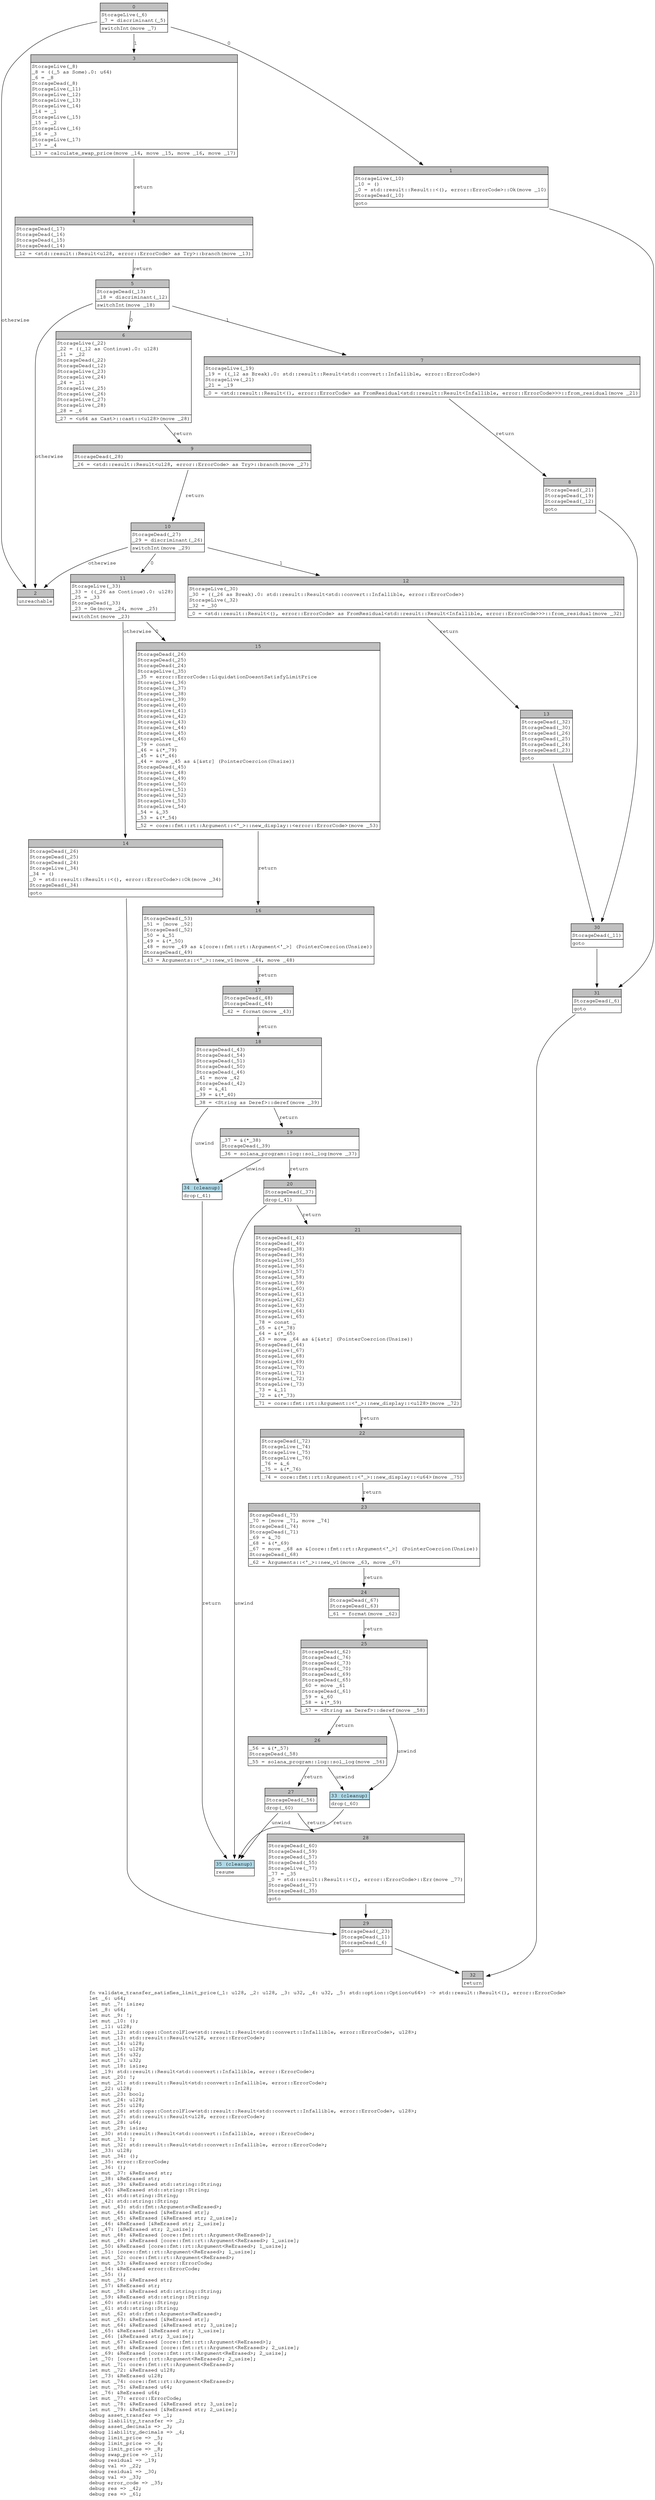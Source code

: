 digraph Mir_0_2396 {
    graph [fontname="Courier, monospace"];
    node [fontname="Courier, monospace"];
    edge [fontname="Courier, monospace"];
    label=<fn validate_transfer_satisfies_limit_price(_1: u128, _2: u128, _3: u32, _4: u32, _5: std::option::Option&lt;u64&gt;) -&gt; std::result::Result&lt;(), error::ErrorCode&gt;<br align="left"/>let _6: u64;<br align="left"/>let mut _7: isize;<br align="left"/>let _8: u64;<br align="left"/>let mut _9: !;<br align="left"/>let mut _10: ();<br align="left"/>let _11: u128;<br align="left"/>let mut _12: std::ops::ControlFlow&lt;std::result::Result&lt;std::convert::Infallible, error::ErrorCode&gt;, u128&gt;;<br align="left"/>let mut _13: std::result::Result&lt;u128, error::ErrorCode&gt;;<br align="left"/>let mut _14: u128;<br align="left"/>let mut _15: u128;<br align="left"/>let mut _16: u32;<br align="left"/>let mut _17: u32;<br align="left"/>let mut _18: isize;<br align="left"/>let _19: std::result::Result&lt;std::convert::Infallible, error::ErrorCode&gt;;<br align="left"/>let mut _20: !;<br align="left"/>let mut _21: std::result::Result&lt;std::convert::Infallible, error::ErrorCode&gt;;<br align="left"/>let _22: u128;<br align="left"/>let mut _23: bool;<br align="left"/>let mut _24: u128;<br align="left"/>let mut _25: u128;<br align="left"/>let mut _26: std::ops::ControlFlow&lt;std::result::Result&lt;std::convert::Infallible, error::ErrorCode&gt;, u128&gt;;<br align="left"/>let mut _27: std::result::Result&lt;u128, error::ErrorCode&gt;;<br align="left"/>let mut _28: u64;<br align="left"/>let mut _29: isize;<br align="left"/>let _30: std::result::Result&lt;std::convert::Infallible, error::ErrorCode&gt;;<br align="left"/>let mut _31: !;<br align="left"/>let mut _32: std::result::Result&lt;std::convert::Infallible, error::ErrorCode&gt;;<br align="left"/>let _33: u128;<br align="left"/>let mut _34: ();<br align="left"/>let _35: error::ErrorCode;<br align="left"/>let _36: ();<br align="left"/>let mut _37: &amp;ReErased str;<br align="left"/>let _38: &amp;ReErased str;<br align="left"/>let mut _39: &amp;ReErased std::string::String;<br align="left"/>let _40: &amp;ReErased std::string::String;<br align="left"/>let _41: std::string::String;<br align="left"/>let _42: std::string::String;<br align="left"/>let mut _43: std::fmt::Arguments&lt;ReErased&gt;;<br align="left"/>let mut _44: &amp;ReErased [&amp;ReErased str];<br align="left"/>let mut _45: &amp;ReErased [&amp;ReErased str; 2_usize];<br align="left"/>let _46: &amp;ReErased [&amp;ReErased str; 2_usize];<br align="left"/>let _47: [&amp;ReErased str; 2_usize];<br align="left"/>let mut _48: &amp;ReErased [core::fmt::rt::Argument&lt;ReErased&gt;];<br align="left"/>let mut _49: &amp;ReErased [core::fmt::rt::Argument&lt;ReErased&gt;; 1_usize];<br align="left"/>let _50: &amp;ReErased [core::fmt::rt::Argument&lt;ReErased&gt;; 1_usize];<br align="left"/>let _51: [core::fmt::rt::Argument&lt;ReErased&gt;; 1_usize];<br align="left"/>let mut _52: core::fmt::rt::Argument&lt;ReErased&gt;;<br align="left"/>let mut _53: &amp;ReErased error::ErrorCode;<br align="left"/>let _54: &amp;ReErased error::ErrorCode;<br align="left"/>let _55: ();<br align="left"/>let mut _56: &amp;ReErased str;<br align="left"/>let _57: &amp;ReErased str;<br align="left"/>let mut _58: &amp;ReErased std::string::String;<br align="left"/>let _59: &amp;ReErased std::string::String;<br align="left"/>let _60: std::string::String;<br align="left"/>let _61: std::string::String;<br align="left"/>let mut _62: std::fmt::Arguments&lt;ReErased&gt;;<br align="left"/>let mut _63: &amp;ReErased [&amp;ReErased str];<br align="left"/>let mut _64: &amp;ReErased [&amp;ReErased str; 3_usize];<br align="left"/>let _65: &amp;ReErased [&amp;ReErased str; 3_usize];<br align="left"/>let _66: [&amp;ReErased str; 3_usize];<br align="left"/>let mut _67: &amp;ReErased [core::fmt::rt::Argument&lt;ReErased&gt;];<br align="left"/>let mut _68: &amp;ReErased [core::fmt::rt::Argument&lt;ReErased&gt;; 2_usize];<br align="left"/>let _69: &amp;ReErased [core::fmt::rt::Argument&lt;ReErased&gt;; 2_usize];<br align="left"/>let _70: [core::fmt::rt::Argument&lt;ReErased&gt;; 2_usize];<br align="left"/>let mut _71: core::fmt::rt::Argument&lt;ReErased&gt;;<br align="left"/>let mut _72: &amp;ReErased u128;<br align="left"/>let _73: &amp;ReErased u128;<br align="left"/>let mut _74: core::fmt::rt::Argument&lt;ReErased&gt;;<br align="left"/>let mut _75: &amp;ReErased u64;<br align="left"/>let _76: &amp;ReErased u64;<br align="left"/>let mut _77: error::ErrorCode;<br align="left"/>let mut _78: &amp;ReErased [&amp;ReErased str; 3_usize];<br align="left"/>let mut _79: &amp;ReErased [&amp;ReErased str; 2_usize];<br align="left"/>debug asset_transfer =&gt; _1;<br align="left"/>debug liability_transfer =&gt; _2;<br align="left"/>debug asset_decimals =&gt; _3;<br align="left"/>debug liability_decimals =&gt; _4;<br align="left"/>debug limit_price =&gt; _5;<br align="left"/>debug limit_price =&gt; _6;<br align="left"/>debug limit_price =&gt; _8;<br align="left"/>debug swap_price =&gt; _11;<br align="left"/>debug residual =&gt; _19;<br align="left"/>debug val =&gt; _22;<br align="left"/>debug residual =&gt; _30;<br align="left"/>debug val =&gt; _33;<br align="left"/>debug error_code =&gt; _35;<br align="left"/>debug res =&gt; _42;<br align="left"/>debug res =&gt; _61;<br align="left"/>>;
    bb0__0_2396 [shape="none", label=<<table border="0" cellborder="1" cellspacing="0"><tr><td bgcolor="gray" align="center" colspan="1">0</td></tr><tr><td align="left" balign="left">StorageLive(_6)<br/>_7 = discriminant(_5)<br/></td></tr><tr><td align="left">switchInt(move _7)</td></tr></table>>];
    bb1__0_2396 [shape="none", label=<<table border="0" cellborder="1" cellspacing="0"><tr><td bgcolor="gray" align="center" colspan="1">1</td></tr><tr><td align="left" balign="left">StorageLive(_10)<br/>_10 = ()<br/>_0 = std::result::Result::&lt;(), error::ErrorCode&gt;::Ok(move _10)<br/>StorageDead(_10)<br/></td></tr><tr><td align="left">goto</td></tr></table>>];
    bb2__0_2396 [shape="none", label=<<table border="0" cellborder="1" cellspacing="0"><tr><td bgcolor="gray" align="center" colspan="1">2</td></tr><tr><td align="left">unreachable</td></tr></table>>];
    bb3__0_2396 [shape="none", label=<<table border="0" cellborder="1" cellspacing="0"><tr><td bgcolor="gray" align="center" colspan="1">3</td></tr><tr><td align="left" balign="left">StorageLive(_8)<br/>_8 = ((_5 as Some).0: u64)<br/>_6 = _8<br/>StorageDead(_8)<br/>StorageLive(_11)<br/>StorageLive(_12)<br/>StorageLive(_13)<br/>StorageLive(_14)<br/>_14 = _1<br/>StorageLive(_15)<br/>_15 = _2<br/>StorageLive(_16)<br/>_16 = _3<br/>StorageLive(_17)<br/>_17 = _4<br/></td></tr><tr><td align="left">_13 = calculate_swap_price(move _14, move _15, move _16, move _17)</td></tr></table>>];
    bb4__0_2396 [shape="none", label=<<table border="0" cellborder="1" cellspacing="0"><tr><td bgcolor="gray" align="center" colspan="1">4</td></tr><tr><td align="left" balign="left">StorageDead(_17)<br/>StorageDead(_16)<br/>StorageDead(_15)<br/>StorageDead(_14)<br/></td></tr><tr><td align="left">_12 = &lt;std::result::Result&lt;u128, error::ErrorCode&gt; as Try&gt;::branch(move _13)</td></tr></table>>];
    bb5__0_2396 [shape="none", label=<<table border="0" cellborder="1" cellspacing="0"><tr><td bgcolor="gray" align="center" colspan="1">5</td></tr><tr><td align="left" balign="left">StorageDead(_13)<br/>_18 = discriminant(_12)<br/></td></tr><tr><td align="left">switchInt(move _18)</td></tr></table>>];
    bb6__0_2396 [shape="none", label=<<table border="0" cellborder="1" cellspacing="0"><tr><td bgcolor="gray" align="center" colspan="1">6</td></tr><tr><td align="left" balign="left">StorageLive(_22)<br/>_22 = ((_12 as Continue).0: u128)<br/>_11 = _22<br/>StorageDead(_22)<br/>StorageDead(_12)<br/>StorageLive(_23)<br/>StorageLive(_24)<br/>_24 = _11<br/>StorageLive(_25)<br/>StorageLive(_26)<br/>StorageLive(_27)<br/>StorageLive(_28)<br/>_28 = _6<br/></td></tr><tr><td align="left">_27 = &lt;u64 as Cast&gt;::cast::&lt;u128&gt;(move _28)</td></tr></table>>];
    bb7__0_2396 [shape="none", label=<<table border="0" cellborder="1" cellspacing="0"><tr><td bgcolor="gray" align="center" colspan="1">7</td></tr><tr><td align="left" balign="left">StorageLive(_19)<br/>_19 = ((_12 as Break).0: std::result::Result&lt;std::convert::Infallible, error::ErrorCode&gt;)<br/>StorageLive(_21)<br/>_21 = _19<br/></td></tr><tr><td align="left">_0 = &lt;std::result::Result&lt;(), error::ErrorCode&gt; as FromResidual&lt;std::result::Result&lt;Infallible, error::ErrorCode&gt;&gt;&gt;::from_residual(move _21)</td></tr></table>>];
    bb8__0_2396 [shape="none", label=<<table border="0" cellborder="1" cellspacing="0"><tr><td bgcolor="gray" align="center" colspan="1">8</td></tr><tr><td align="left" balign="left">StorageDead(_21)<br/>StorageDead(_19)<br/>StorageDead(_12)<br/></td></tr><tr><td align="left">goto</td></tr></table>>];
    bb9__0_2396 [shape="none", label=<<table border="0" cellborder="1" cellspacing="0"><tr><td bgcolor="gray" align="center" colspan="1">9</td></tr><tr><td align="left" balign="left">StorageDead(_28)<br/></td></tr><tr><td align="left">_26 = &lt;std::result::Result&lt;u128, error::ErrorCode&gt; as Try&gt;::branch(move _27)</td></tr></table>>];
    bb10__0_2396 [shape="none", label=<<table border="0" cellborder="1" cellspacing="0"><tr><td bgcolor="gray" align="center" colspan="1">10</td></tr><tr><td align="left" balign="left">StorageDead(_27)<br/>_29 = discriminant(_26)<br/></td></tr><tr><td align="left">switchInt(move _29)</td></tr></table>>];
    bb11__0_2396 [shape="none", label=<<table border="0" cellborder="1" cellspacing="0"><tr><td bgcolor="gray" align="center" colspan="1">11</td></tr><tr><td align="left" balign="left">StorageLive(_33)<br/>_33 = ((_26 as Continue).0: u128)<br/>_25 = _33<br/>StorageDead(_33)<br/>_23 = Ge(move _24, move _25)<br/></td></tr><tr><td align="left">switchInt(move _23)</td></tr></table>>];
    bb12__0_2396 [shape="none", label=<<table border="0" cellborder="1" cellspacing="0"><tr><td bgcolor="gray" align="center" colspan="1">12</td></tr><tr><td align="left" balign="left">StorageLive(_30)<br/>_30 = ((_26 as Break).0: std::result::Result&lt;std::convert::Infallible, error::ErrorCode&gt;)<br/>StorageLive(_32)<br/>_32 = _30<br/></td></tr><tr><td align="left">_0 = &lt;std::result::Result&lt;(), error::ErrorCode&gt; as FromResidual&lt;std::result::Result&lt;Infallible, error::ErrorCode&gt;&gt;&gt;::from_residual(move _32)</td></tr></table>>];
    bb13__0_2396 [shape="none", label=<<table border="0" cellborder="1" cellspacing="0"><tr><td bgcolor="gray" align="center" colspan="1">13</td></tr><tr><td align="left" balign="left">StorageDead(_32)<br/>StorageDead(_30)<br/>StorageDead(_26)<br/>StorageDead(_25)<br/>StorageDead(_24)<br/>StorageDead(_23)<br/></td></tr><tr><td align="left">goto</td></tr></table>>];
    bb14__0_2396 [shape="none", label=<<table border="0" cellborder="1" cellspacing="0"><tr><td bgcolor="gray" align="center" colspan="1">14</td></tr><tr><td align="left" balign="left">StorageDead(_26)<br/>StorageDead(_25)<br/>StorageDead(_24)<br/>StorageLive(_34)<br/>_34 = ()<br/>_0 = std::result::Result::&lt;(), error::ErrorCode&gt;::Ok(move _34)<br/>StorageDead(_34)<br/></td></tr><tr><td align="left">goto</td></tr></table>>];
    bb15__0_2396 [shape="none", label=<<table border="0" cellborder="1" cellspacing="0"><tr><td bgcolor="gray" align="center" colspan="1">15</td></tr><tr><td align="left" balign="left">StorageDead(_26)<br/>StorageDead(_25)<br/>StorageDead(_24)<br/>StorageLive(_35)<br/>_35 = error::ErrorCode::LiquidationDoesntSatisfyLimitPrice<br/>StorageLive(_36)<br/>StorageLive(_37)<br/>StorageLive(_38)<br/>StorageLive(_39)<br/>StorageLive(_40)<br/>StorageLive(_41)<br/>StorageLive(_42)<br/>StorageLive(_43)<br/>StorageLive(_44)<br/>StorageLive(_45)<br/>StorageLive(_46)<br/>_79 = const _<br/>_46 = &amp;(*_79)<br/>_45 = &amp;(*_46)<br/>_44 = move _45 as &amp;[&amp;str] (PointerCoercion(Unsize))<br/>StorageDead(_45)<br/>StorageLive(_48)<br/>StorageLive(_49)<br/>StorageLive(_50)<br/>StorageLive(_51)<br/>StorageLive(_52)<br/>StorageLive(_53)<br/>StorageLive(_54)<br/>_54 = &amp;_35<br/>_53 = &amp;(*_54)<br/></td></tr><tr><td align="left">_52 = core::fmt::rt::Argument::&lt;'_&gt;::new_display::&lt;error::ErrorCode&gt;(move _53)</td></tr></table>>];
    bb16__0_2396 [shape="none", label=<<table border="0" cellborder="1" cellspacing="0"><tr><td bgcolor="gray" align="center" colspan="1">16</td></tr><tr><td align="left" balign="left">StorageDead(_53)<br/>_51 = [move _52]<br/>StorageDead(_52)<br/>_50 = &amp;_51<br/>_49 = &amp;(*_50)<br/>_48 = move _49 as &amp;[core::fmt::rt::Argument&lt;'_&gt;] (PointerCoercion(Unsize))<br/>StorageDead(_49)<br/></td></tr><tr><td align="left">_43 = Arguments::&lt;'_&gt;::new_v1(move _44, move _48)</td></tr></table>>];
    bb17__0_2396 [shape="none", label=<<table border="0" cellborder="1" cellspacing="0"><tr><td bgcolor="gray" align="center" colspan="1">17</td></tr><tr><td align="left" balign="left">StorageDead(_48)<br/>StorageDead(_44)<br/></td></tr><tr><td align="left">_42 = format(move _43)</td></tr></table>>];
    bb18__0_2396 [shape="none", label=<<table border="0" cellborder="1" cellspacing="0"><tr><td bgcolor="gray" align="center" colspan="1">18</td></tr><tr><td align="left" balign="left">StorageDead(_43)<br/>StorageDead(_54)<br/>StorageDead(_51)<br/>StorageDead(_50)<br/>StorageDead(_46)<br/>_41 = move _42<br/>StorageDead(_42)<br/>_40 = &amp;_41<br/>_39 = &amp;(*_40)<br/></td></tr><tr><td align="left">_38 = &lt;String as Deref&gt;::deref(move _39)</td></tr></table>>];
    bb19__0_2396 [shape="none", label=<<table border="0" cellborder="1" cellspacing="0"><tr><td bgcolor="gray" align="center" colspan="1">19</td></tr><tr><td align="left" balign="left">_37 = &amp;(*_38)<br/>StorageDead(_39)<br/></td></tr><tr><td align="left">_36 = solana_program::log::sol_log(move _37)</td></tr></table>>];
    bb20__0_2396 [shape="none", label=<<table border="0" cellborder="1" cellspacing="0"><tr><td bgcolor="gray" align="center" colspan="1">20</td></tr><tr><td align="left" balign="left">StorageDead(_37)<br/></td></tr><tr><td align="left">drop(_41)</td></tr></table>>];
    bb21__0_2396 [shape="none", label=<<table border="0" cellborder="1" cellspacing="0"><tr><td bgcolor="gray" align="center" colspan="1">21</td></tr><tr><td align="left" balign="left">StorageDead(_41)<br/>StorageDead(_40)<br/>StorageDead(_38)<br/>StorageDead(_36)<br/>StorageLive(_55)<br/>StorageLive(_56)<br/>StorageLive(_57)<br/>StorageLive(_58)<br/>StorageLive(_59)<br/>StorageLive(_60)<br/>StorageLive(_61)<br/>StorageLive(_62)<br/>StorageLive(_63)<br/>StorageLive(_64)<br/>StorageLive(_65)<br/>_78 = const _<br/>_65 = &amp;(*_78)<br/>_64 = &amp;(*_65)<br/>_63 = move _64 as &amp;[&amp;str] (PointerCoercion(Unsize))<br/>StorageDead(_64)<br/>StorageLive(_67)<br/>StorageLive(_68)<br/>StorageLive(_69)<br/>StorageLive(_70)<br/>StorageLive(_71)<br/>StorageLive(_72)<br/>StorageLive(_73)<br/>_73 = &amp;_11<br/>_72 = &amp;(*_73)<br/></td></tr><tr><td align="left">_71 = core::fmt::rt::Argument::&lt;'_&gt;::new_display::&lt;u128&gt;(move _72)</td></tr></table>>];
    bb22__0_2396 [shape="none", label=<<table border="0" cellborder="1" cellspacing="0"><tr><td bgcolor="gray" align="center" colspan="1">22</td></tr><tr><td align="left" balign="left">StorageDead(_72)<br/>StorageLive(_74)<br/>StorageLive(_75)<br/>StorageLive(_76)<br/>_76 = &amp;_6<br/>_75 = &amp;(*_76)<br/></td></tr><tr><td align="left">_74 = core::fmt::rt::Argument::&lt;'_&gt;::new_display::&lt;u64&gt;(move _75)</td></tr></table>>];
    bb23__0_2396 [shape="none", label=<<table border="0" cellborder="1" cellspacing="0"><tr><td bgcolor="gray" align="center" colspan="1">23</td></tr><tr><td align="left" balign="left">StorageDead(_75)<br/>_70 = [move _71, move _74]<br/>StorageDead(_74)<br/>StorageDead(_71)<br/>_69 = &amp;_70<br/>_68 = &amp;(*_69)<br/>_67 = move _68 as &amp;[core::fmt::rt::Argument&lt;'_&gt;] (PointerCoercion(Unsize))<br/>StorageDead(_68)<br/></td></tr><tr><td align="left">_62 = Arguments::&lt;'_&gt;::new_v1(move _63, move _67)</td></tr></table>>];
    bb24__0_2396 [shape="none", label=<<table border="0" cellborder="1" cellspacing="0"><tr><td bgcolor="gray" align="center" colspan="1">24</td></tr><tr><td align="left" balign="left">StorageDead(_67)<br/>StorageDead(_63)<br/></td></tr><tr><td align="left">_61 = format(move _62)</td></tr></table>>];
    bb25__0_2396 [shape="none", label=<<table border="0" cellborder="1" cellspacing="0"><tr><td bgcolor="gray" align="center" colspan="1">25</td></tr><tr><td align="left" balign="left">StorageDead(_62)<br/>StorageDead(_76)<br/>StorageDead(_73)<br/>StorageDead(_70)<br/>StorageDead(_69)<br/>StorageDead(_65)<br/>_60 = move _61<br/>StorageDead(_61)<br/>_59 = &amp;_60<br/>_58 = &amp;(*_59)<br/></td></tr><tr><td align="left">_57 = &lt;String as Deref&gt;::deref(move _58)</td></tr></table>>];
    bb26__0_2396 [shape="none", label=<<table border="0" cellborder="1" cellspacing="0"><tr><td bgcolor="gray" align="center" colspan="1">26</td></tr><tr><td align="left" balign="left">_56 = &amp;(*_57)<br/>StorageDead(_58)<br/></td></tr><tr><td align="left">_55 = solana_program::log::sol_log(move _56)</td></tr></table>>];
    bb27__0_2396 [shape="none", label=<<table border="0" cellborder="1" cellspacing="0"><tr><td bgcolor="gray" align="center" colspan="1">27</td></tr><tr><td align="left" balign="left">StorageDead(_56)<br/></td></tr><tr><td align="left">drop(_60)</td></tr></table>>];
    bb28__0_2396 [shape="none", label=<<table border="0" cellborder="1" cellspacing="0"><tr><td bgcolor="gray" align="center" colspan="1">28</td></tr><tr><td align="left" balign="left">StorageDead(_60)<br/>StorageDead(_59)<br/>StorageDead(_57)<br/>StorageDead(_55)<br/>StorageLive(_77)<br/>_77 = _35<br/>_0 = std::result::Result::&lt;(), error::ErrorCode&gt;::Err(move _77)<br/>StorageDead(_77)<br/>StorageDead(_35)<br/></td></tr><tr><td align="left">goto</td></tr></table>>];
    bb29__0_2396 [shape="none", label=<<table border="0" cellborder="1" cellspacing="0"><tr><td bgcolor="gray" align="center" colspan="1">29</td></tr><tr><td align="left" balign="left">StorageDead(_23)<br/>StorageDead(_11)<br/>StorageDead(_6)<br/></td></tr><tr><td align="left">goto</td></tr></table>>];
    bb30__0_2396 [shape="none", label=<<table border="0" cellborder="1" cellspacing="0"><tr><td bgcolor="gray" align="center" colspan="1">30</td></tr><tr><td align="left" balign="left">StorageDead(_11)<br/></td></tr><tr><td align="left">goto</td></tr></table>>];
    bb31__0_2396 [shape="none", label=<<table border="0" cellborder="1" cellspacing="0"><tr><td bgcolor="gray" align="center" colspan="1">31</td></tr><tr><td align="left" balign="left">StorageDead(_6)<br/></td></tr><tr><td align="left">goto</td></tr></table>>];
    bb32__0_2396 [shape="none", label=<<table border="0" cellborder="1" cellspacing="0"><tr><td bgcolor="gray" align="center" colspan="1">32</td></tr><tr><td align="left">return</td></tr></table>>];
    bb33__0_2396 [shape="none", label=<<table border="0" cellborder="1" cellspacing="0"><tr><td bgcolor="lightblue" align="center" colspan="1">33 (cleanup)</td></tr><tr><td align="left">drop(_60)</td></tr></table>>];
    bb34__0_2396 [shape="none", label=<<table border="0" cellborder="1" cellspacing="0"><tr><td bgcolor="lightblue" align="center" colspan="1">34 (cleanup)</td></tr><tr><td align="left">drop(_41)</td></tr></table>>];
    bb35__0_2396 [shape="none", label=<<table border="0" cellborder="1" cellspacing="0"><tr><td bgcolor="lightblue" align="center" colspan="1">35 (cleanup)</td></tr><tr><td align="left">resume</td></tr></table>>];
    bb0__0_2396 -> bb1__0_2396 [label="0"];
    bb0__0_2396 -> bb3__0_2396 [label="1"];
    bb0__0_2396 -> bb2__0_2396 [label="otherwise"];
    bb1__0_2396 -> bb31__0_2396 [label=""];
    bb3__0_2396 -> bb4__0_2396 [label="return"];
    bb4__0_2396 -> bb5__0_2396 [label="return"];
    bb5__0_2396 -> bb6__0_2396 [label="0"];
    bb5__0_2396 -> bb7__0_2396 [label="1"];
    bb5__0_2396 -> bb2__0_2396 [label="otherwise"];
    bb6__0_2396 -> bb9__0_2396 [label="return"];
    bb7__0_2396 -> bb8__0_2396 [label="return"];
    bb8__0_2396 -> bb30__0_2396 [label=""];
    bb9__0_2396 -> bb10__0_2396 [label="return"];
    bb10__0_2396 -> bb11__0_2396 [label="0"];
    bb10__0_2396 -> bb12__0_2396 [label="1"];
    bb10__0_2396 -> bb2__0_2396 [label="otherwise"];
    bb11__0_2396 -> bb15__0_2396 [label="0"];
    bb11__0_2396 -> bb14__0_2396 [label="otherwise"];
    bb12__0_2396 -> bb13__0_2396 [label="return"];
    bb13__0_2396 -> bb30__0_2396 [label=""];
    bb14__0_2396 -> bb29__0_2396 [label=""];
    bb15__0_2396 -> bb16__0_2396 [label="return"];
    bb16__0_2396 -> bb17__0_2396 [label="return"];
    bb17__0_2396 -> bb18__0_2396 [label="return"];
    bb18__0_2396 -> bb19__0_2396 [label="return"];
    bb18__0_2396 -> bb34__0_2396 [label="unwind"];
    bb19__0_2396 -> bb20__0_2396 [label="return"];
    bb19__0_2396 -> bb34__0_2396 [label="unwind"];
    bb20__0_2396 -> bb21__0_2396 [label="return"];
    bb20__0_2396 -> bb35__0_2396 [label="unwind"];
    bb21__0_2396 -> bb22__0_2396 [label="return"];
    bb22__0_2396 -> bb23__0_2396 [label="return"];
    bb23__0_2396 -> bb24__0_2396 [label="return"];
    bb24__0_2396 -> bb25__0_2396 [label="return"];
    bb25__0_2396 -> bb26__0_2396 [label="return"];
    bb25__0_2396 -> bb33__0_2396 [label="unwind"];
    bb26__0_2396 -> bb27__0_2396 [label="return"];
    bb26__0_2396 -> bb33__0_2396 [label="unwind"];
    bb27__0_2396 -> bb28__0_2396 [label="return"];
    bb27__0_2396 -> bb35__0_2396 [label="unwind"];
    bb28__0_2396 -> bb29__0_2396 [label=""];
    bb29__0_2396 -> bb32__0_2396 [label=""];
    bb30__0_2396 -> bb31__0_2396 [label=""];
    bb31__0_2396 -> bb32__0_2396 [label=""];
    bb33__0_2396 -> bb35__0_2396 [label="return"];
    bb34__0_2396 -> bb35__0_2396 [label="return"];
}
